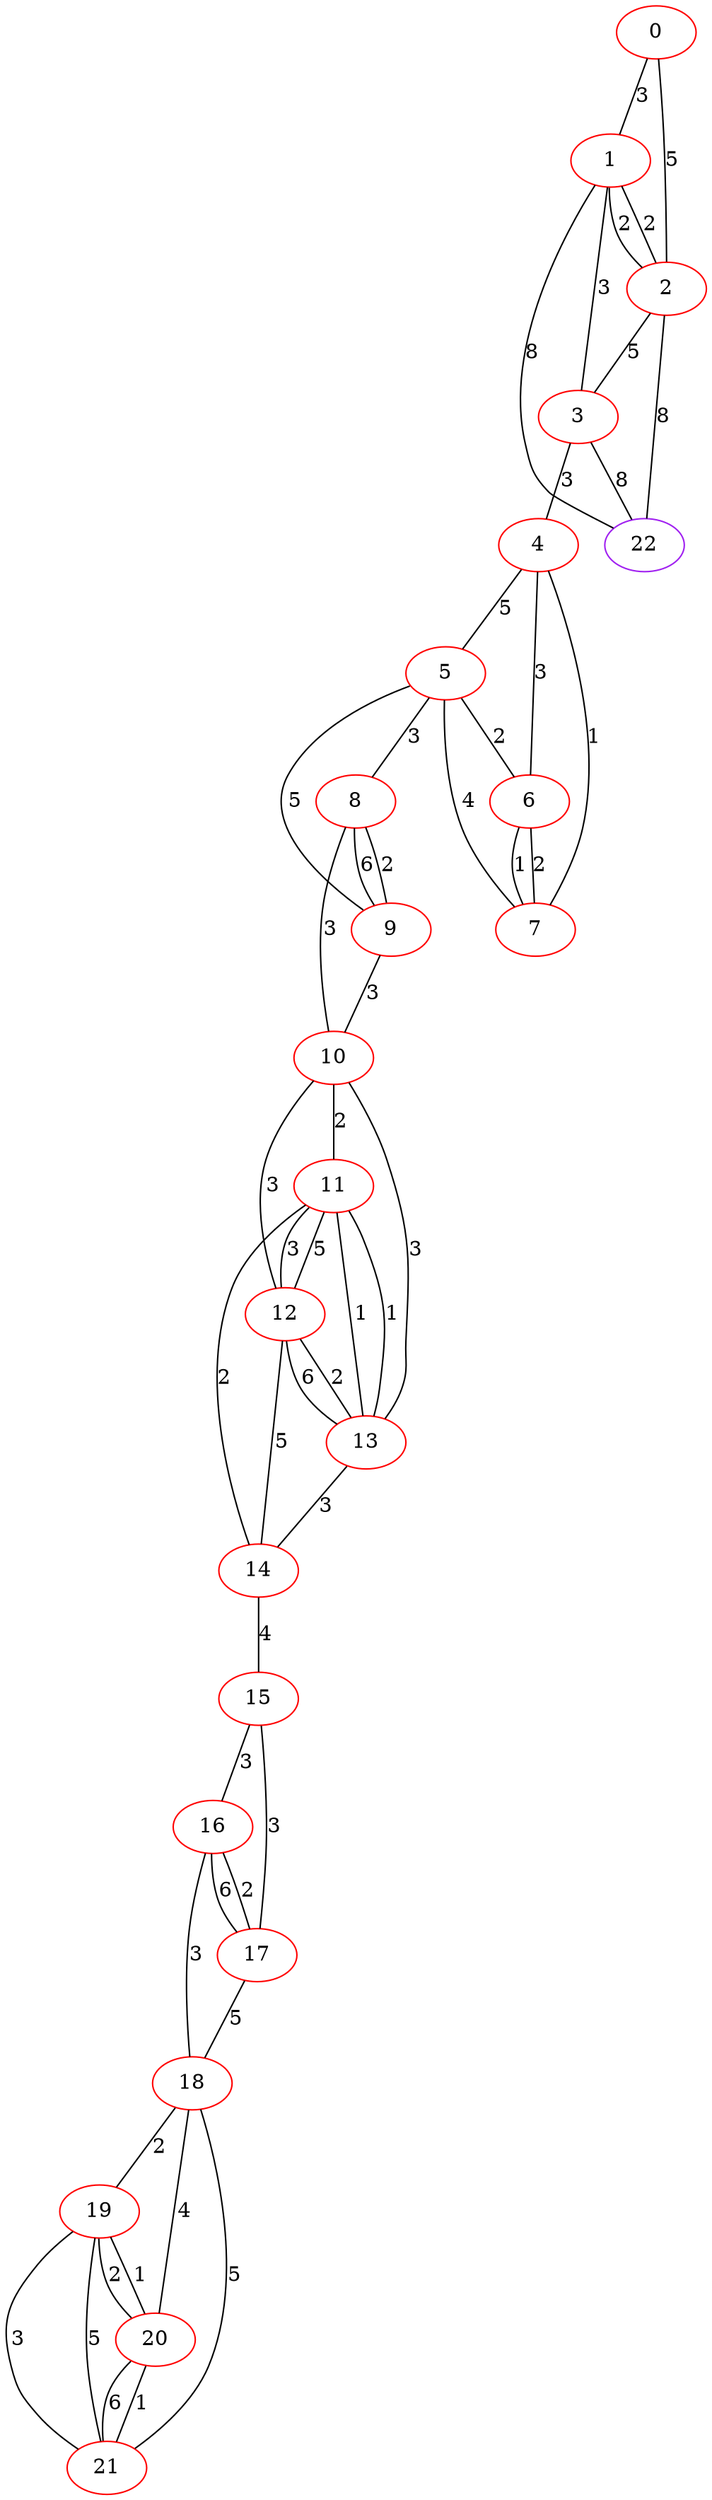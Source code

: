 graph "" {
0 [color=red, weight=1];
1 [color=red, weight=1];
2 [color=red, weight=1];
3 [color=red, weight=1];
4 [color=red, weight=1];
5 [color=red, weight=1];
6 [color=red, weight=1];
7 [color=red, weight=1];
8 [color=red, weight=1];
9 [color=red, weight=1];
10 [color=red, weight=1];
11 [color=red, weight=1];
12 [color=red, weight=1];
13 [color=red, weight=1];
14 [color=red, weight=1];
15 [color=red, weight=1];
16 [color=red, weight=1];
17 [color=red, weight=1];
18 [color=red, weight=1];
19 [color=red, weight=1];
20 [color=red, weight=1];
21 [color=red, weight=1];
22 [color=purple, weight=4];
0 -- 1  [key=0, label=3];
0 -- 2  [key=0, label=5];
1 -- 2  [key=0, label=2];
1 -- 2  [key=1, label=2];
1 -- 3  [key=0, label=3];
1 -- 22  [key=0, label=8];
2 -- 3  [key=0, label=5];
2 -- 22  [key=0, label=8];
3 -- 4  [key=0, label=3];
3 -- 22  [key=0, label=8];
4 -- 5  [key=0, label=5];
4 -- 6  [key=0, label=3];
4 -- 7  [key=0, label=1];
5 -- 8  [key=0, label=3];
5 -- 9  [key=0, label=5];
5 -- 6  [key=0, label=2];
5 -- 7  [key=0, label=4];
6 -- 7  [key=0, label=1];
6 -- 7  [key=1, label=2];
8 -- 9  [key=0, label=6];
8 -- 9  [key=1, label=2];
8 -- 10  [key=0, label=3];
9 -- 10  [key=0, label=3];
10 -- 11  [key=0, label=2];
10 -- 12  [key=0, label=3];
10 -- 13  [key=0, label=3];
11 -- 12  [key=0, label=3];
11 -- 12  [key=1, label=5];
11 -- 13  [key=0, label=1];
11 -- 13  [key=1, label=1];
11 -- 14  [key=0, label=2];
12 -- 13  [key=0, label=2];
12 -- 13  [key=1, label=6];
12 -- 14  [key=0, label=5];
13 -- 14  [key=0, label=3];
14 -- 15  [key=0, label=4];
15 -- 16  [key=0, label=3];
15 -- 17  [key=0, label=3];
16 -- 17  [key=0, label=6];
16 -- 17  [key=1, label=2];
16 -- 18  [key=0, label=3];
17 -- 18  [key=0, label=5];
18 -- 19  [key=0, label=2];
18 -- 20  [key=0, label=4];
18 -- 21  [key=0, label=5];
19 -- 20  [key=0, label=2];
19 -- 20  [key=1, label=1];
19 -- 21  [key=0, label=3];
19 -- 21  [key=1, label=5];
20 -- 21  [key=0, label=1];
20 -- 21  [key=1, label=6];
}
